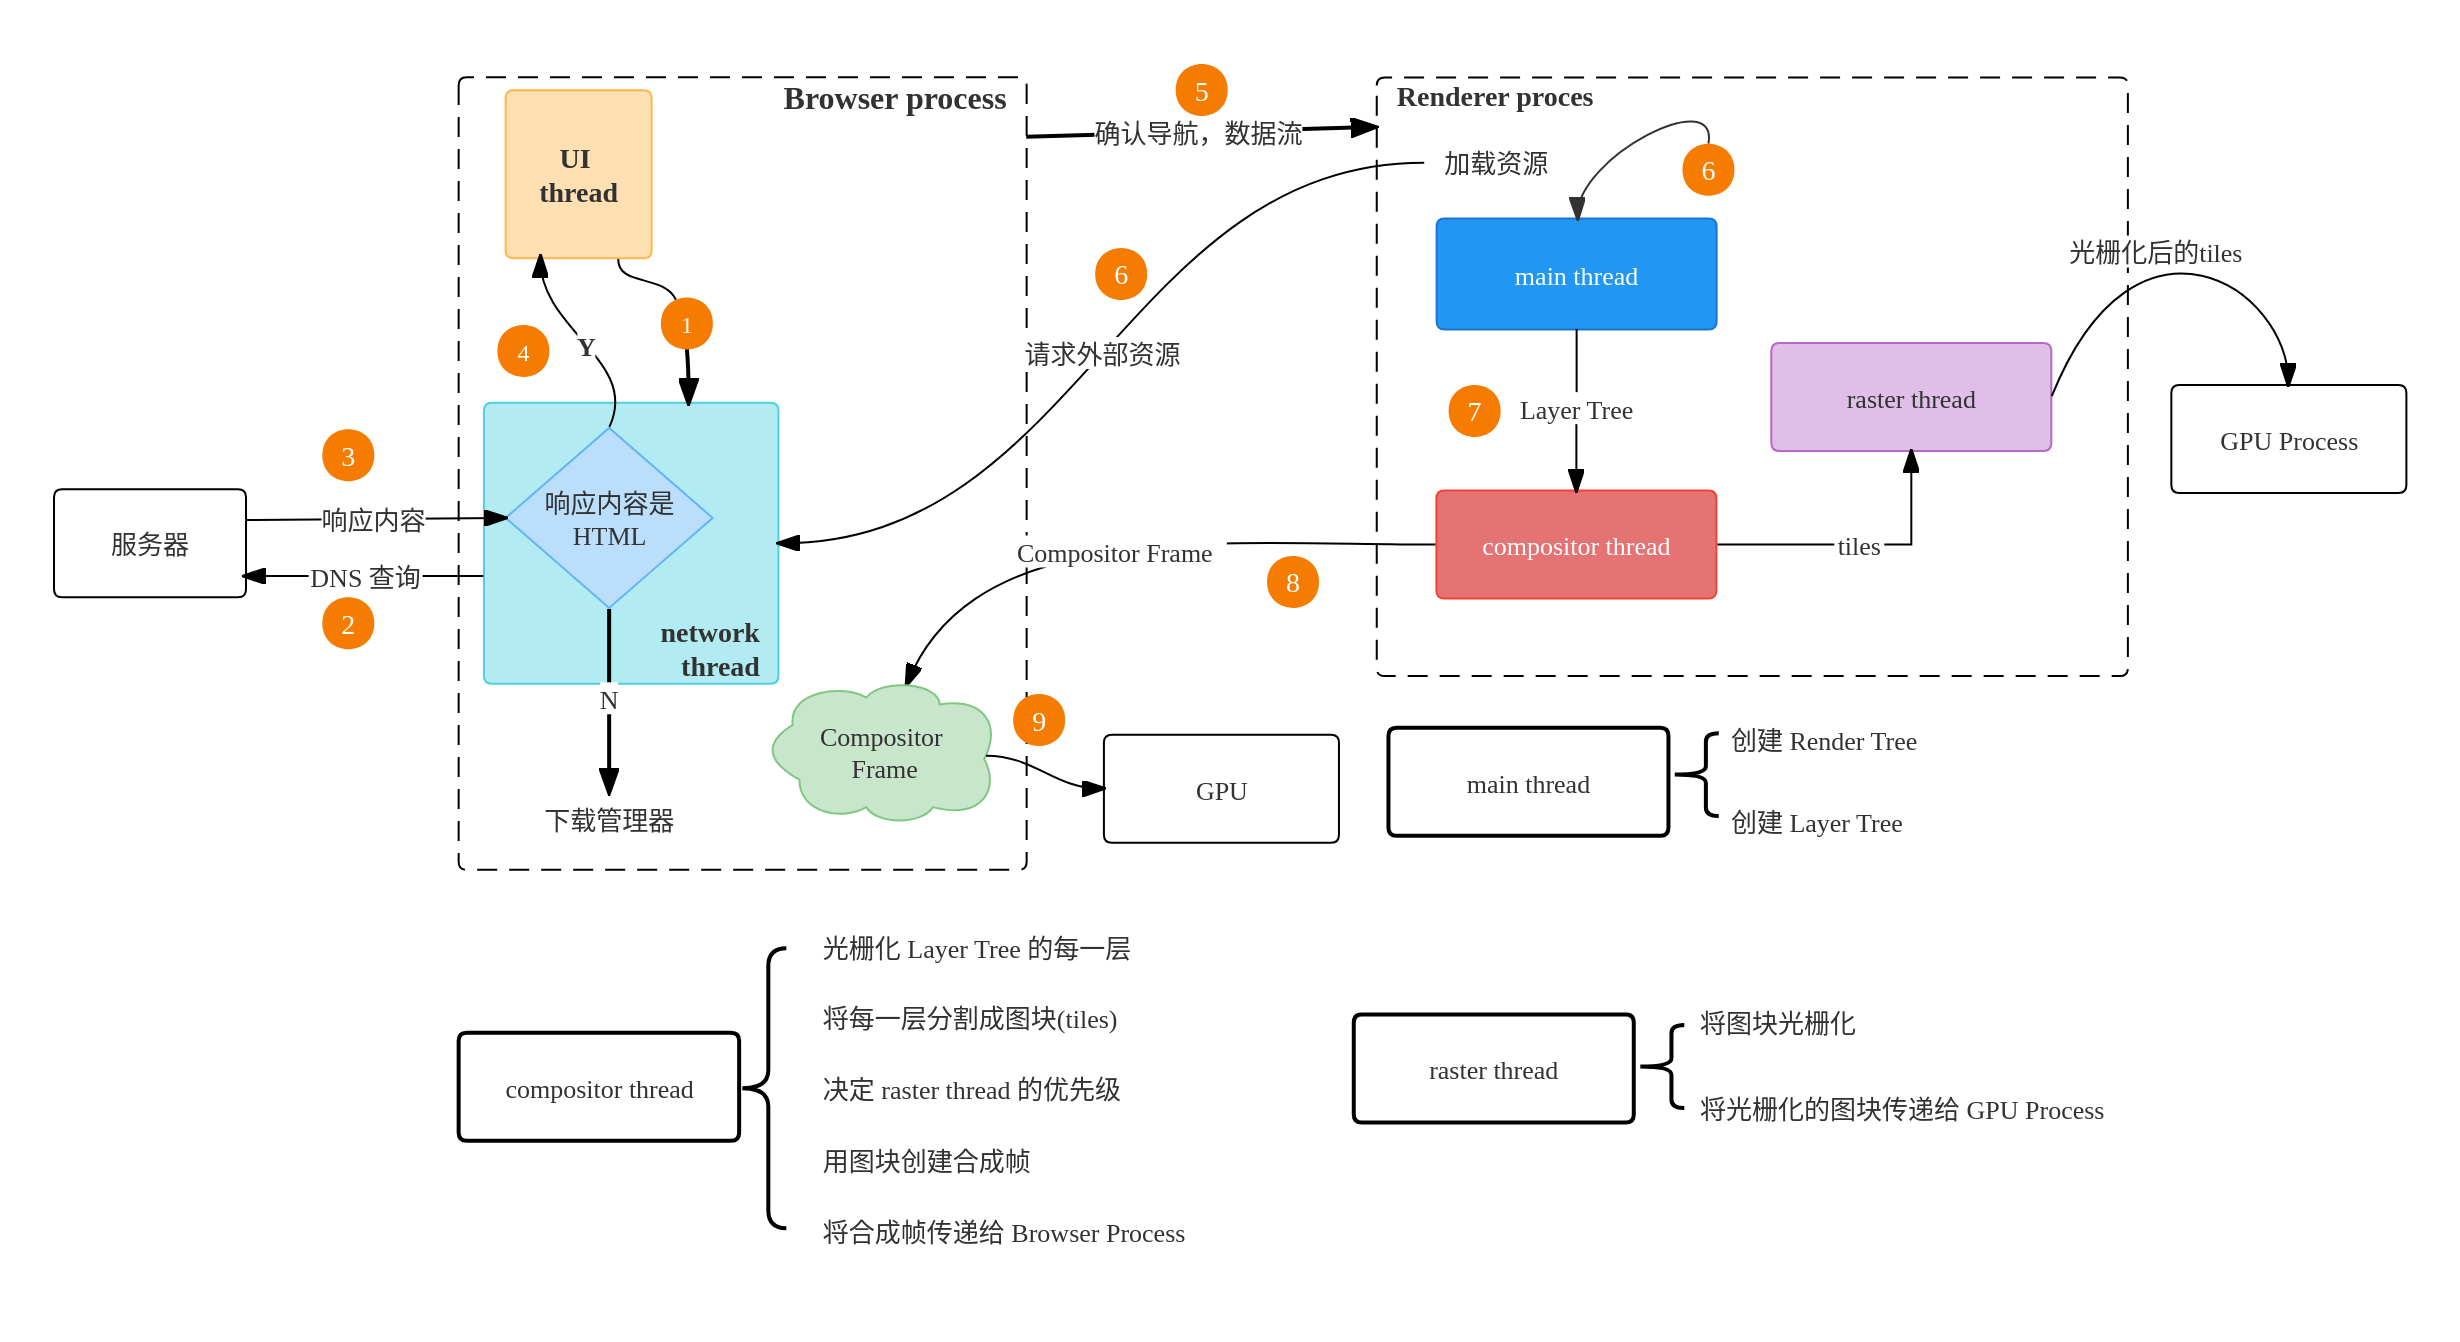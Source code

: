 <mxfile version="20.8.20" type="github">
  <diagram name="第 1 页" id="ItZzdow7_2q8d5_36v3r">
    <mxGraphModel dx="954" dy="559" grid="1" gridSize="10" guides="1" tooltips="1" connect="1" arrows="1" fold="1" page="1" pageScale="1" pageWidth="827" pageHeight="1169" math="0" shadow="0">
      <root>
        <mxCell id="0" />
        <mxCell id="1" parent="0" />
        <mxCell id="j9b-yIdTe6OAfRTKgVTG-3" value="&lt;svg id=&quot;SvgjsSvg1001&quot; width=&quot;1226.664&quot; height=&quot;646.406&quot; xmlns=&quot;http://www.w3.org/2000/svg&quot; version=&quot;1.1&quot; xmlns:xlink=&quot;http://www.w3.org/1999/xlink&quot; xmlns:svgjs=&quot;http://svgjs.com/svgjs&quot;&gt;&lt;defs id=&quot;SvgjsDefs1002&quot;&gt;&lt;marker id=&quot;SvgjsMarker1053&quot; markerWidth=&quot;14&quot; markerHeight=&quot;10&quot; refX=&quot;10&quot; refY=&quot;5&quot; viewBox=&quot;0 0 14 10&quot; orient=&quot;auto&quot; markerUnits=&quot;userSpaceOnUse&quot; stroke-dasharray=&quot;0,0&quot;&gt;&lt;path id=&quot;SvgjsPath1054&quot; d=&quot;M0,0 L14,5 L0,10 L0,0&quot; fill=&quot;#000000&quot; stroke=&quot;#000000&quot; stroke-width=&quot;1&quot;&gt;&lt;/path&gt;&lt;/marker&gt;&lt;marker id=&quot;SvgjsMarker1067&quot; markerWidth=&quot;12&quot; markerHeight=&quot;8&quot; refX=&quot;9&quot; refY=&quot;4&quot; viewBox=&quot;0 0 12 8&quot; orient=&quot;auto&quot; markerUnits=&quot;userSpaceOnUse&quot; stroke-dasharray=&quot;0,0&quot;&gt;&lt;path id=&quot;SvgjsPath1068&quot; d=&quot;M0,0 L12,4 L0,8 L0,0&quot; fill=&quot;#000000&quot; stroke=&quot;#000000&quot; stroke-width=&quot;1&quot;&gt;&lt;/path&gt;&lt;/marker&gt;&lt;marker id=&quot;SvgjsMarker1077&quot; markerWidth=&quot;12&quot; markerHeight=&quot;8&quot; refX=&quot;9&quot; refY=&quot;4&quot; viewBox=&quot;0 0 12 8&quot; orient=&quot;auto&quot; markerUnits=&quot;userSpaceOnUse&quot; stroke-dasharray=&quot;0,0&quot;&gt;&lt;path id=&quot;SvgjsPath1078&quot; d=&quot;M0,0 L12,4 L0,8 L0,0&quot; fill=&quot;#000000&quot; stroke=&quot;#000000&quot; stroke-width=&quot;1&quot;&gt;&lt;/path&gt;&lt;/marker&gt;&lt;marker id=&quot;SvgjsMarker1085&quot; markerWidth=&quot;14&quot; markerHeight=&quot;10&quot; refX=&quot;10&quot; refY=&quot;5&quot; viewBox=&quot;0 0 14 10&quot; orient=&quot;auto&quot; markerUnits=&quot;userSpaceOnUse&quot; stroke-dasharray=&quot;0,0&quot;&gt;&lt;path id=&quot;SvgjsPath1086&quot; d=&quot;M0,0 L14,5 L0,10 L0,0&quot; fill=&quot;#000000&quot; stroke=&quot;#000000&quot; stroke-width=&quot;1&quot;&gt;&lt;/path&gt;&lt;/marker&gt;&lt;marker id=&quot;SvgjsMarker1093&quot; markerWidth=&quot;12&quot; markerHeight=&quot;8&quot; refX=&quot;9&quot; refY=&quot;4&quot; viewBox=&quot;0 0 12 8&quot; orient=&quot;auto&quot; markerUnits=&quot;userSpaceOnUse&quot; stroke-dasharray=&quot;0,0&quot;&gt;&lt;path id=&quot;SvgjsPath1094&quot; d=&quot;M0,0 L12,4 L0,8 L0,0&quot; fill=&quot;#000000&quot; stroke=&quot;#000000&quot; stroke-width=&quot;1&quot;&gt;&lt;/path&gt;&lt;/marker&gt;&lt;marker id=&quot;SvgjsMarker1137&quot; markerWidth=&quot;12&quot; markerHeight=&quot;8&quot; refX=&quot;9&quot; refY=&quot;4&quot; viewBox=&quot;0 0 12 8&quot; orient=&quot;auto&quot; markerUnits=&quot;userSpaceOnUse&quot; stroke-dasharray=&quot;0,0&quot;&gt;&lt;path id=&quot;SvgjsPath1138&quot; d=&quot;M0,0 L12,4 L0,8 L0,0&quot; fill=&quot;#000000&quot; stroke=&quot;#000000&quot; stroke-width=&quot;1&quot;&gt;&lt;/path&gt;&lt;/marker&gt;&lt;marker id=&quot;SvgjsMarker1263&quot; markerWidth=&quot;12&quot; markerHeight=&quot;8&quot; refX=&quot;9&quot; refY=&quot;4&quot; viewBox=&quot;0 0 12 8&quot; orient=&quot;auto&quot; markerUnits=&quot;userSpaceOnUse&quot; stroke-dasharray=&quot;0,0&quot;&gt;&lt;path id=&quot;SvgjsPath1264&quot; d=&quot;M0,0 L12,4 L0,8 L0,0&quot; fill=&quot;#000000&quot; stroke=&quot;#000000&quot; stroke-width=&quot;1&quot;&gt;&lt;/path&gt;&lt;/marker&gt;&lt;marker id=&quot;SvgjsMarker1271&quot; markerWidth=&quot;12&quot; markerHeight=&quot;8&quot; refX=&quot;9&quot; refY=&quot;4&quot; viewBox=&quot;0 0 12 8&quot; orient=&quot;auto&quot; markerUnits=&quot;userSpaceOnUse&quot; stroke-dasharray=&quot;0,0&quot;&gt;&lt;path id=&quot;SvgjsPath1272&quot; d=&quot;M0,0 L12,4 L0,8 L0,0&quot; fill=&quot;#000000&quot; stroke=&quot;#000000&quot; stroke-width=&quot;1&quot;&gt;&lt;/path&gt;&lt;/marker&gt;&lt;marker id=&quot;SvgjsMarker1279&quot; markerWidth=&quot;12&quot; markerHeight=&quot;8&quot; refX=&quot;9&quot; refY=&quot;4&quot; viewBox=&quot;0 0 12 8&quot; orient=&quot;auto&quot; markerUnits=&quot;userSpaceOnUse&quot; stroke-dasharray=&quot;0,0&quot;&gt;&lt;path id=&quot;SvgjsPath1280&quot; d=&quot;M0,0 L12,4 L0,8 L0,0&quot; fill=&quot;#000000&quot; stroke=&quot;#000000&quot; stroke-width=&quot;1&quot;&gt;&lt;/path&gt;&lt;/marker&gt;&lt;marker id=&quot;SvgjsMarker1287&quot; markerWidth=&quot;12&quot; markerHeight=&quot;8&quot; refX=&quot;9&quot; refY=&quot;4&quot; viewBox=&quot;0 0 12 8&quot; orient=&quot;auto&quot; markerUnits=&quot;userSpaceOnUse&quot; stroke-dasharray=&quot;0,0&quot;&gt;&lt;path id=&quot;SvgjsPath1288&quot; d=&quot;M0,0 L12,4 L0,8 L0,0&quot; fill=&quot;#000000&quot; stroke=&quot;#000000&quot; stroke-width=&quot;1&quot;&gt;&lt;/path&gt;&lt;/marker&gt;&lt;marker id=&quot;SvgjsMarker1303&quot; markerWidth=&quot;12&quot; markerHeight=&quot;8&quot; refX=&quot;9&quot; refY=&quot;4&quot; viewBox=&quot;0 0 12 8&quot; orient=&quot;auto&quot; markerUnits=&quot;userSpaceOnUse&quot; stroke-dasharray=&quot;0,0&quot;&gt;&lt;path id=&quot;SvgjsPath1304&quot; d=&quot;M0,0 L12,4 L0,8 L0,0&quot; fill=&quot;#000000&quot; stroke=&quot;#000000&quot; stroke-width=&quot;1&quot;&gt;&lt;/path&gt;&lt;/marker&gt;&lt;marker id=&quot;SvgjsMarker1307&quot; markerWidth=&quot;14&quot; markerHeight=&quot;10&quot; refX=&quot;10&quot; refY=&quot;5&quot; viewBox=&quot;0 0 14 10&quot; orient=&quot;auto&quot; markerUnits=&quot;userSpaceOnUse&quot; stroke-dasharray=&quot;0,0&quot;&gt;&lt;path id=&quot;SvgjsPath1308&quot; d=&quot;M0,0 L14,5 L0,10 L0,0&quot; fill=&quot;#000000&quot; stroke=&quot;#000000&quot; stroke-width=&quot;1&quot;&gt;&lt;/path&gt;&lt;/marker&gt;&lt;marker id=&quot;SvgjsMarker1335&quot; markerWidth=&quot;12&quot; markerHeight=&quot;8&quot; refX=&quot;3&quot; refY=&quot;4&quot; viewBox=&quot;0 0 12 8&quot; orient=&quot;auto&quot; markerUnits=&quot;userSpaceOnUse&quot; stroke-dasharray=&quot;0,0&quot;&gt;&lt;path id=&quot;SvgjsPath1336&quot; d=&quot;M12,0 L0,4 L12,8 L12,0&quot; fill=&quot;#323232&quot; stroke=&quot;#323232&quot; stroke-width=&quot;1&quot;&gt;&lt;/path&gt;&lt;/marker&gt;&lt;/defs&gt;&lt;rect id=&quot;svgbackgroundid&quot; width=&quot;1226.664&quot; height=&quot;646.406&quot; fill=&quot;#ffffff&quot;&gt;&lt;/rect&gt;&lt;g id=&quot;SvgjsG1009&quot; transform=&quot;translate(227.323,31.613)&quot;&gt;&lt;path id=&quot;SvgjsPath1010&quot; d=&quot;M 0 4Q 0 0 4 0L 280 0Q 284 0 284 4L 284 392.286Q 284 396.286 280 396.286L 4 396.286Q 0 396.286 0 392.286Z&quot; stroke-dasharray=&quot;10,6&quot; stroke=&quot;rgba(0,0,0,1)&quot; stroke-width=&quot;1&quot; fill-opacity=&quot;1&quot; fill=&quot;#ffffff&quot;&gt;&lt;/path&gt;&lt;g id=&quot;SvgjsG1011&quot;&gt;&lt;text id=&quot;SvgjsText1012&quot; font-family=&quot;微软雅黑&quot; text-anchor=&quot;end&quot; font-size=&quot;16px&quot; width=&quot;264px&quot; fill=&quot;#323232&quot; font-weight=&quot;700&quot; align=&quot;top&quot; lineHeight=&quot;125%&quot; anchor=&quot;end&quot; family=&quot;微软雅黑&quot; size=&quot;16px&quot; weight=&quot;700&quot; font-style=&quot;&quot; opacity=&quot;1&quot; y=&quot;-4&quot; transform=&quot;rotate(0)&quot;&gt;&lt;tspan id=&quot;SvgjsTspan1013&quot; dy=&quot;20&quot; x=&quot;274&quot;&gt;&lt;tspan id=&quot;SvgjsTspan1014&quot; style=&quot;text-decoration:;&quot;&gt;Browser process&lt;/tspan&gt;&lt;/tspan&gt;&lt;/text&gt;&lt;/g&gt;&lt;/g&gt;&lt;g id=&quot;SvgjsG1015&quot; transform=&quot;translate(686.372,31.71)&quot;&gt;&lt;path id=&quot;SvgjsPath1016&quot; d=&quot;M 0 4Q 0 0 4 0L 371.571 0Q 375.571 0 375.571 4L 375.571 295.347Q 375.571 299.347 371.571 299.347L 4 299.347Q 0 299.347 0 295.347Z&quot; stroke-dasharray=&quot;10,6&quot; stroke=&quot;rgba(0,0,0,1)&quot; stroke-width=&quot;1&quot; fill-opacity=&quot;1&quot; fill=&quot;#ffffff&quot;&gt;&lt;/path&gt;&lt;g id=&quot;SvgjsG1017&quot;&gt;&lt;text id=&quot;SvgjsText1018&quot; font-family=&quot;微软雅黑&quot; text-anchor=&quot;start&quot; font-size=&quot;14px&quot; width=&quot;356px&quot; fill=&quot;#323232&quot; font-weight=&quot;700&quot; align=&quot;top&quot; lineHeight=&quot;125%&quot; anchor=&quot;start&quot; family=&quot;微软雅黑&quot; size=&quot;14px&quot; weight=&quot;700&quot; font-style=&quot;&quot; opacity=&quot;1&quot; y=&quot;-2.75&quot; transform=&quot;rotate(0)&quot;&gt;&lt;tspan id=&quot;SvgjsTspan1019&quot; dy=&quot;17&quot; x=&quot;10&quot;&gt;&lt;tspan id=&quot;SvgjsTspan1020&quot; style=&quot;text-decoration:;&quot;&gt;Renderer proces&lt;/tspan&gt;&lt;/tspan&gt;&lt;/text&gt;&lt;/g&gt;&lt;/g&gt;&lt;g id=&quot;SvgjsG1021&quot; transform=&quot;translate(250.823,38.098)&quot;&gt;&lt;path id=&quot;SvgjsPath1022&quot; d=&quot;M 0 4Q 0 0 4 0L 69 0Q 73 0 73 4L 73 80Q 73 84 69 84L 4 84Q 0 84 0 80Z&quot; stroke=&quot;rgba(255,183,77,1)&quot; stroke-width=&quot;1&quot; fill-opacity=&quot;1&quot; fill=&quot;#ffe0b2&quot;&gt;&lt;/path&gt;&lt;g id=&quot;SvgjsG1023&quot;&gt;&lt;text id=&quot;SvgjsText1024&quot; font-family=&quot;微软雅黑&quot; text-anchor=&quot;middle&quot; font-size=&quot;14px&quot; width=&quot;53px&quot; fill=&quot;#323232&quot; font-weight=&quot;700&quot; align=&quot;middle&quot; lineHeight=&quot;125%&quot; anchor=&quot;middle&quot; family=&quot;微软雅黑&quot; size=&quot;14px&quot; weight=&quot;700&quot; font-style=&quot;&quot; opacity=&quot;1&quot; y=&quot;21.75&quot; transform=&quot;rotate(0)&quot;&gt;&lt;tspan id=&quot;SvgjsTspan1025&quot; dy=&quot;17&quot; x=&quot;36.5&quot;&gt;&lt;tspan id=&quot;SvgjsTspan1026&quot; style=&quot;text-decoration:;&quot;&gt;UI &lt;/tspan&gt;&lt;/tspan&gt;&lt;tspan id=&quot;SvgjsTspan1027&quot; dy=&quot;17&quot; x=&quot;36.5&quot;&gt;&lt;tspan id=&quot;SvgjsTspan1028&quot; style=&quot;text-decoration:;&quot;&gt;thread&lt;/tspan&gt;&lt;/tspan&gt;&lt;/text&gt;&lt;/g&gt;&lt;/g&gt;&lt;g id=&quot;SvgjsG1029&quot; transform=&quot;translate(239.971,194.419)&quot;&gt;&lt;path id=&quot;SvgjsPath1030&quot; d=&quot;M 0 4Q 0 0 4 0L 143.24 0Q 147.24 0 147.24 4L 147.24 136.51Q 147.24 140.51 143.24 140.51L 4 140.51Q 0 140.51 0 136.51Z&quot; stroke=&quot;rgba(77,208,225,1)&quot; stroke-width=&quot;1&quot; fill-opacity=&quot;1&quot; fill=&quot;#b2ebf2&quot;&gt;&lt;/path&gt;&lt;g id=&quot;SvgjsG1031&quot;&gt;&lt;text id=&quot;SvgjsText1032&quot; font-family=&quot;微软雅黑&quot; text-anchor=&quot;end&quot; font-size=&quot;14px&quot; width=&quot;128px&quot; fill=&quot;#323232&quot; font-weight=&quot;700&quot; align=&quot;bottom&quot; lineHeight=&quot;125%&quot; anchor=&quot;end&quot; family=&quot;微软雅黑&quot; size=&quot;14px&quot; weight=&quot;700&quot; font-style=&quot;&quot; opacity=&quot;1&quot; y=&quot;102.76&quot; transform=&quot;rotate(0)&quot;&gt;&lt;tspan id=&quot;SvgjsTspan1033&quot; dy=&quot;17&quot; x=&quot;138&quot;&gt;&lt;tspan id=&quot;SvgjsTspan1034&quot; style=&quot;text-decoration:;&quot;&gt;network&lt;/tspan&gt;&lt;/tspan&gt;&lt;tspan id=&quot;SvgjsTspan1035&quot; dy=&quot;17&quot; x=&quot;138&quot;&gt;&lt;tspan id=&quot;SvgjsTspan1036&quot; style=&quot;text-decoration:;font-size: inherit;&quot;&gt;thread&lt;/tspan&gt;&lt;/tspan&gt;&lt;/text&gt;&lt;/g&gt;&lt;/g&gt;&lt;g id=&quot;SvgjsG1037&quot; transform=&quot;translate(246.698,390.43)&quot;&gt;&lt;path id=&quot;SvgjsPath1038&quot; d=&quot;M 0 0L 111.75 0L 111.75 24L 0 24Z&quot; stroke=&quot;none&quot; fill=&quot;none&quot;&gt;&lt;/path&gt;&lt;g id=&quot;SvgjsG1039&quot;&gt;&lt;text id=&quot;SvgjsText1040&quot; font-family=&quot;微软雅黑&quot; text-anchor=&quot;middle&quot; font-size=&quot;13px&quot; width=&quot;112px&quot; fill=&quot;#323232&quot; font-weight=&quot;400&quot; align=&quot;middle&quot; lineHeight=&quot;125%&quot; anchor=&quot;middle&quot; family=&quot;微软雅黑&quot; size=&quot;13px&quot; weight=&quot;400&quot; font-style=&quot;&quot; opacity=&quot;1&quot; y=&quot;1.375&quot; transform=&quot;rotate(0)&quot;&gt;&lt;tspan id=&quot;SvgjsTspan1041&quot; dy=&quot;16&quot; x=&quot;56&quot;&gt;&lt;tspan id=&quot;SvgjsTspan1042&quot; style=&quot;text-decoration:;&quot;&gt;下载管理器&lt;/tspan&gt;&lt;/tspan&gt;&lt;/text&gt;&lt;/g&gt;&lt;/g&gt;&lt;g id=&quot;SvgjsG1043&quot; transform=&quot;translate(250.823,206.95)&quot;&gt;&lt;path id=&quot;SvgjsPath1044&quot; d=&quot;M 0 45L 51.75 0L 103.5 45L 51.75 90Z&quot; stroke=&quot;rgba(100,181,246,1)&quot; stroke-width=&quot;1&quot; fill-opacity=&quot;1&quot; fill=&quot;#bbdefb&quot;&gt;&lt;/path&gt;&lt;g id=&quot;SvgjsG1045&quot;&gt;&lt;text id=&quot;SvgjsText1046&quot; font-family=&quot;微软雅黑&quot; text-anchor=&quot;middle&quot; font-size=&quot;13px&quot; width=&quot;84px&quot; fill=&quot;#323232&quot; font-weight=&quot;400&quot; align=&quot;middle&quot; lineHeight=&quot;125%&quot; anchor=&quot;middle&quot; family=&quot;微软雅黑&quot; size=&quot;13px&quot; weight=&quot;400&quot; font-style=&quot;&quot; opacity=&quot;1&quot; y=&quot;26.325&quot; transform=&quot;rotate(0)&quot;&gt;&lt;tspan id=&quot;SvgjsTspan1047&quot; dy=&quot;16&quot; x=&quot;52&quot;&gt;&lt;tspan id=&quot;SvgjsTspan1048&quot; style=&quot;text-decoration:;&quot;&gt;响应内容是&lt;/tspan&gt;&lt;/tspan&gt;&lt;tspan id=&quot;SvgjsTspan1049&quot; dy=&quot;16&quot; x=&quot;52&quot;&gt;&lt;tspan id=&quot;SvgjsTspan1050&quot; style=&quot;text-decoration:;&quot;&gt;HTML&lt;/tspan&gt;&lt;/tspan&gt;&lt;/text&gt;&lt;/g&gt;&lt;/g&gt;&lt;g id=&quot;SvgjsG1051&quot;&gt;&lt;path id=&quot;SvgjsPath1052&quot; d=&quot;M302.573 297.45L302.573 343.69L302.573 343.69L302.573 386.83&quot; stroke=&quot;#000000&quot; stroke-width=&quot;2&quot; fill=&quot;none&quot; marker-end=&quot;url(#SvgjsMarker1053)&quot;&gt;&lt;/path&gt;&lt;rect id=&quot;SvgjsRect1055&quot; width=&quot;9&quot; height=&quot;16&quot; x=&quot;298.073&quot; y=&quot;334.14&quot; fill=&quot;#ffffff&quot;&gt;&lt;/rect&gt;&lt;text id=&quot;SvgjsText1056&quot; font-family=&quot;微软雅黑&quot; text-anchor=&quot;middle&quot; font-size=&quot;13px&quot; width=&quot;9px&quot; fill=&quot;#323232&quot; font-weight=&quot;400&quot; align=&quot;top&quot; lineHeight=&quot;16px&quot; anchor=&quot;middle&quot; family=&quot;微软雅黑&quot; size=&quot;13px&quot; weight=&quot;400&quot; font-style=&quot;&quot; opacity=&quot;1&quot; y=&quot;331.515&quot; transform=&quot;rotate(0)&quot;&gt;&lt;tspan id=&quot;SvgjsTspan1057&quot; dy=&quot;16&quot; x=&quot;302.573&quot;&gt;&lt;tspan id=&quot;SvgjsTspan1058&quot; style=&quot;text-decoration:;&quot;&gt;N&lt;/tspan&gt;&lt;/tspan&gt;&lt;/text&gt;&lt;/g&gt;&lt;g id=&quot;SvgjsG1059&quot; transform=&quot;translate(25.004,237.674)&quot;&gt;&lt;path id=&quot;SvgjsPath1060&quot; d=&quot;M 0 4Q 0 0 4 0L 92 0Q 96 0 96 4L 96 50Q 96 54 92 54L 4 54Q 0 54 0 50Z&quot; stroke=&quot;rgba(0,0,0,1)&quot; stroke-width=&quot;1&quot; fill-opacity=&quot;1&quot; fill=&quot;#ffffff&quot;&gt;&lt;/path&gt;&lt;g id=&quot;SvgjsG1061&quot;&gt;&lt;text id=&quot;SvgjsText1062&quot; font-family=&quot;微软雅黑&quot; text-anchor=&quot;middle&quot; font-size=&quot;13px&quot; width=&quot;76px&quot; fill=&quot;#323232&quot; font-weight=&quot;400&quot; align=&quot;middle&quot; lineHeight=&quot;125%&quot; anchor=&quot;middle&quot; family=&quot;微软雅黑&quot; size=&quot;13px&quot; weight=&quot;400&quot; font-style=&quot;&quot; opacity=&quot;1&quot; y=&quot;16.375&quot; transform=&quot;rotate(0)&quot;&gt;&lt;tspan id=&quot;SvgjsTspan1063&quot; dy=&quot;16&quot; x=&quot;48&quot;&gt;&lt;tspan id=&quot;SvgjsTspan1064&quot; style=&quot;text-decoration:;&quot;&gt;服务器&lt;/tspan&gt;&lt;/tspan&gt;&lt;/text&gt;&lt;/g&gt;&lt;/g&gt;&lt;g id=&quot;SvgjsG1065&quot;&gt;&lt;path id=&quot;SvgjsPath1066&quot; d=&quot;M120.606 253.017L249.023 251.965&quot; stroke=&quot;#000000&quot; stroke-width=&quot;1&quot; fill=&quot;none&quot; marker-end=&quot;url(#SvgjsMarker1067)&quot;&gt;&lt;/path&gt;&lt;rect id=&quot;SvgjsRect1069&quot; width=&quot;52&quot; height=&quot;16&quot; x=&quot;158.815&quot; y=&quot;244.491&quot; fill=&quot;#ffffff&quot;&gt;&lt;/rect&gt;&lt;text id=&quot;SvgjsText1070&quot; font-family=&quot;微软雅黑&quot; text-anchor=&quot;middle&quot; font-size=&quot;13px&quot; width=&quot;52px&quot; fill=&quot;#323232&quot; font-weight=&quot;400&quot; align=&quot;top&quot; lineHeight=&quot;16px&quot; anchor=&quot;middle&quot; family=&quot;微软雅黑&quot; size=&quot;13px&quot; weight=&quot;400&quot; font-style=&quot;&quot; opacity=&quot;1&quot; y=&quot;241.866&quot; transform=&quot;rotate(0)&quot;&gt;&lt;tspan id=&quot;SvgjsTspan1071&quot; dy=&quot;16&quot; x=&quot;184.815&quot;&gt;&lt;tspan id=&quot;SvgjsTspan1072&quot; style=&quot;text-decoration:;&quot;&gt;响应内容&lt;/tspan&gt;&lt;/tspan&gt;&lt;/text&gt;&lt;/g&gt;&lt;g id=&quot;SvgjsG1073&quot;&gt;&lt;path id=&quot;SvgjsPath1074&quot; d=&quot;M307.111 122.506C 306.823 136.42 329.926 129.902 335.979 142.882&quot; stroke=&quot;#000000&quot; stroke-width=&quot;1&quot; fill=&quot;none&quot;&gt;&lt;/path&gt;&lt;/g&gt;&lt;g id=&quot;SvgjsG1075&quot;&gt;&lt;path id=&quot;SvgjsPath1076&quot; d=&quot;M239.702 281.059L121.93 281.059&quot; stroke=&quot;#000000&quot; stroke-width=&quot;1&quot; fill=&quot;none&quot; marker-end=&quot;url(#SvgjsMarker1077)&quot;&gt;&lt;/path&gt;&lt;rect id=&quot;SvgjsRect1079&quot; width=&quot;57&quot; height=&quot;16&quot; x=&quot;152.316&quot; y=&quot;273.059&quot; fill=&quot;#ffffff&quot;&gt;&lt;/rect&gt;&lt;text id=&quot;SvgjsText1080&quot; font-family=&quot;微软雅黑&quot; text-anchor=&quot;middle&quot; font-size=&quot;13px&quot; width=&quot;57px&quot; fill=&quot;#323232&quot; font-weight=&quot;400&quot; align=&quot;top&quot; lineHeight=&quot;16px&quot; anchor=&quot;middle&quot; family=&quot;微软雅黑&quot; size=&quot;13px&quot; weight=&quot;400&quot; font-style=&quot;&quot; opacity=&quot;1&quot; y=&quot;270.434&quot; transform=&quot;rotate(0)&quot;&gt;&lt;tspan id=&quot;SvgjsTspan1081&quot; dy=&quot;16&quot; x=&quot;180.816&quot;&gt;&lt;tspan id=&quot;SvgjsTspan1082&quot; style=&quot;text-decoration:;&quot;&gt;DNS 查询&lt;/tspan&gt;&lt;/tspan&gt;&lt;/text&gt;&lt;/g&gt;&lt;g id=&quot;SvgjsG1083&quot;&gt;&lt;path id=&quot;SvgjsPath1084&quot; d=&quot;M511.109 61.33L683.334 56.551&quot; stroke=&quot;#000000&quot; stroke-width=&quot;2&quot; fill=&quot;none&quot; marker-end=&quot;url(#SvgjsMarker1085)&quot;&gt;&lt;/path&gt;&lt;rect id=&quot;SvgjsRect1087&quot; width=&quot;104&quot; height=&quot;16&quot; x=&quot;545.221&quot; y=&quot;50.94&quot; fill=&quot;#ffffff&quot;&gt;&lt;/rect&gt;&lt;text id=&quot;SvgjsText1088&quot; font-family=&quot;微软雅黑&quot; text-anchor=&quot;middle&quot; font-size=&quot;13px&quot; width=&quot;104px&quot; fill=&quot;#323232&quot; font-weight=&quot;400&quot; align=&quot;top&quot; lineHeight=&quot;16px&quot; anchor=&quot;middle&quot; family=&quot;微软雅黑&quot; size=&quot;13px&quot; weight=&quot;400&quot; font-style=&quot;&quot; opacity=&quot;1&quot; y=&quot;48.315&quot; transform=&quot;rotate(0)&quot;&gt;&lt;tspan id=&quot;SvgjsTspan1089&quot; dy=&quot;16&quot; x=&quot;597.221&quot;&gt;&lt;tspan id=&quot;SvgjsTspan1090&quot; style=&quot;text-decoration:;&quot;&gt;确认导航，数据流&lt;/tspan&gt;&lt;/tspan&gt;&lt;/text&gt;&lt;/g&gt;&lt;g id=&quot;SvgjsG1091&quot;&gt;&lt;path id=&quot;SvgjsPath1092&quot; d=&quot;M302.693 206.464C 318.225 173.384 267.948 158.114 268.251 122.852&quot; stroke=&quot;#000000&quot; stroke-width=&quot;1&quot; fill=&quot;none&quot; marker-end=&quot;url(#SvgjsMarker1093)&quot;&gt;&lt;/path&gt;&lt;rect id=&quot;SvgjsRect1095&quot; width=&quot;9&quot; height=&quot;16&quot; x=&quot;286.683&quot; y=&quot;157.476&quot; fill=&quot;#ffffff&quot;&gt;&lt;/rect&gt;&lt;text id=&quot;SvgjsText1096&quot; font-family=&quot;微软雅黑&quot; text-anchor=&quot;middle&quot; font-size=&quot;13px&quot; width=&quot;9px&quot; fill=&quot;#323232&quot; font-weight=&quot;700&quot; align=&quot;top&quot; lineHeight=&quot;16px&quot; anchor=&quot;middle&quot; family=&quot;微软雅黑&quot; size=&quot;13px&quot; weight=&quot;700&quot; font-style=&quot;&quot; opacity=&quot;1&quot; y=&quot;154.851&quot; transform=&quot;rotate(0)&quot;&gt;&lt;tspan id=&quot;SvgjsTspan1097&quot; dy=&quot;16&quot; x=&quot;291.183&quot;&gt;&lt;tspan id=&quot;SvgjsTspan1098&quot; style=&quot;text-decoration:;&quot;&gt;Y&lt;/tspan&gt;&lt;/tspan&gt;&lt;/text&gt;&lt;/g&gt;&lt;g id=&quot;SvgjsG1099&quot; transform=&quot;translate(328.448,141.71)&quot;&gt;&lt;path id=&quot;SvgjsPath1100&quot; d=&quot;M 0 13C 0 -4.333 26 -4.333 26 13C 26 30.333 0 30.333 0 13Z&quot; stroke=&quot;none&quot; fill-opacity=&quot;1&quot; fill=&quot;#f57c00&quot;&gt;&lt;/path&gt;&lt;g id=&quot;SvgjsG1101&quot;&gt;&lt;text id=&quot;SvgjsText1102&quot; font-family=&quot;微软雅黑&quot; text-anchor=&quot;middle&quot; font-size=&quot;12px&quot; width=&quot;6px&quot; fill=&quot;#ffffff&quot; font-weight=&quot;400&quot; align=&quot;middle&quot; lineHeight=&quot;125%&quot; anchor=&quot;middle&quot; family=&quot;微软雅黑&quot; size=&quot;12px&quot; weight=&quot;400&quot; font-style=&quot;&quot; opacity=&quot;1&quot; y=&quot;3&quot; transform=&quot;rotate(0)&quot;&gt;&lt;tspan id=&quot;SvgjsTspan1103&quot; dy=&quot;15&quot; x=&quot;13&quot;&gt;&lt;tspan id=&quot;SvgjsTspan1104&quot; style=&quot;text-decoration:;&quot;&gt;1&lt;/tspan&gt;&lt;/tspan&gt;&lt;/text&gt;&lt;/g&gt;&lt;/g&gt;&lt;g id=&quot;SvgjsG1105&quot; transform=&quot;translate(585.848,25.001)&quot;&gt;&lt;path id=&quot;SvgjsPath1106&quot; d=&quot;M 0 13C 0 -4.333 26 -4.333 26 13C 26 30.333 0 30.333 0 13Z&quot; stroke=&quot;none&quot; fill-opacity=&quot;1&quot; fill=&quot;#f57c00&quot;&gt;&lt;/path&gt;&lt;g id=&quot;SvgjsG1107&quot;&gt;&lt;text id=&quot;SvgjsText1108&quot; font-family=&quot;微软雅黑&quot; text-anchor=&quot;middle&quot; font-size=&quot;14px&quot; width=&quot;6px&quot; fill=&quot;#ffffff&quot; font-weight=&quot;400&quot; align=&quot;middle&quot; lineHeight=&quot;125%&quot; anchor=&quot;middle&quot; family=&quot;微软雅黑&quot; size=&quot;14px&quot; weight=&quot;400&quot; font-style=&quot;&quot; opacity=&quot;1&quot; y=&quot;1.25&quot; transform=&quot;rotate(0)&quot;&gt;&lt;tspan id=&quot;SvgjsTspan1109&quot; dy=&quot;17&quot; x=&quot;13&quot;&gt;&lt;tspan id=&quot;SvgjsTspan1110&quot; style=&quot;text-decoration:;&quot;&gt;5&lt;/tspan&gt;&lt;/tspan&gt;&lt;/text&gt;&lt;/g&gt;&lt;/g&gt;&lt;g id=&quot;SvgjsG1111&quot; transform=&quot;translate(246.698,155.465)&quot;&gt;&lt;path id=&quot;SvgjsPath1112&quot; d=&quot;M 0 13C 0 -4.333 26 -4.333 26 13C 26 30.333 0 30.333 0 13Z&quot; stroke=&quot;none&quot; fill-opacity=&quot;1&quot; fill=&quot;#f57c00&quot;&gt;&lt;/path&gt;&lt;g id=&quot;SvgjsG1113&quot;&gt;&lt;text id=&quot;SvgjsText1114&quot; font-family=&quot;微软雅黑&quot; text-anchor=&quot;start&quot; font-size=&quot;12px&quot; width=&quot;6px&quot; fill=&quot;#ffffff&quot; font-weight=&quot;400&quot; align=&quot;middle&quot; lineHeight=&quot;125%&quot; anchor=&quot;start&quot; family=&quot;微软雅黑&quot; size=&quot;12px&quot; weight=&quot;400&quot; font-style=&quot;&quot; opacity=&quot;1&quot; y=&quot;3&quot; transform=&quot;rotate(0)&quot;&gt;&lt;tspan id=&quot;SvgjsTspan1115&quot; dy=&quot;15&quot; x=&quot;10&quot;&gt;&lt;tspan id=&quot;SvgjsTspan1116&quot; style=&quot;text-decoration:;&quot;&gt;4&lt;/tspan&gt;&lt;/tspan&gt;&lt;/text&gt;&lt;/g&gt;&lt;/g&gt;&lt;g id=&quot;SvgjsG1117&quot; transform=&quot;translate(159.164,207.674)&quot;&gt;&lt;path id=&quot;SvgjsPath1118&quot; d=&quot;M 0 13C 0 -4.333 26 -4.333 26 13C 26 30.333 0 30.333 0 13Z&quot; stroke=&quot;none&quot; fill-opacity=&quot;1&quot; fill=&quot;#f57c00&quot;&gt;&lt;/path&gt;&lt;g id=&quot;SvgjsG1119&quot;&gt;&lt;text id=&quot;SvgjsText1120&quot; font-family=&quot;微软雅黑&quot; text-anchor=&quot;middle&quot; font-size=&quot;14px&quot; width=&quot;6px&quot; fill=&quot;#ffffff&quot; font-weight=&quot;400&quot; align=&quot;middle&quot; lineHeight=&quot;125%&quot; anchor=&quot;middle&quot; family=&quot;微软雅黑&quot; size=&quot;14px&quot; weight=&quot;400&quot; font-style=&quot;&quot; opacity=&quot;1&quot; y=&quot;1.25&quot; transform=&quot;rotate(0)&quot;&gt;&lt;tspan id=&quot;SvgjsTspan1121&quot; dy=&quot;17&quot; x=&quot;13&quot;&gt;&lt;tspan id=&quot;SvgjsTspan1122&quot; style=&quot;text-decoration:;&quot;&gt;3&lt;/tspan&gt;&lt;/tspan&gt;&lt;/text&gt;&lt;/g&gt;&lt;/g&gt;&lt;g id=&quot;SvgjsG1123&quot; transform=&quot;translate(159.164,291.674)&quot;&gt;&lt;path id=&quot;SvgjsPath1124&quot; d=&quot;M 0 13C 0 -4.333 26 -4.333 26 13C 26 30.333 0 30.333 0 13Z&quot; stroke=&quot;none&quot; fill-opacity=&quot;1&quot; fill=&quot;#f57c00&quot;&gt;&lt;/path&gt;&lt;g id=&quot;SvgjsG1125&quot;&gt;&lt;text id=&quot;SvgjsText1126&quot; font-family=&quot;微软雅黑&quot; text-anchor=&quot;middle&quot; font-size=&quot;14px&quot; width=&quot;6px&quot; fill=&quot;#ffffff&quot; font-weight=&quot;400&quot; align=&quot;middle&quot; lineHeight=&quot;125%&quot; anchor=&quot;middle&quot; family=&quot;微软雅黑&quot; size=&quot;14px&quot; weight=&quot;400&quot; font-style=&quot;&quot; opacity=&quot;1&quot; y=&quot;1.25&quot; transform=&quot;rotate(0)&quot;&gt;&lt;tspan id=&quot;SvgjsTspan1127&quot; dy=&quot;17&quot; x=&quot;13&quot;&gt;&lt;tspan id=&quot;SvgjsTspan1128&quot; style=&quot;text-decoration:;&quot;&gt;2&lt;/tspan&gt;&lt;/tspan&gt;&lt;/text&gt;&lt;/g&gt;&lt;/g&gt;&lt;g id=&quot;SvgjsG1129&quot; transform=&quot;translate(711.117,57.833)&quot;&gt;&lt;path id=&quot;SvgjsPath1130&quot; d=&quot;M 0 0L 70 0L 70 33L 0 33Z&quot; stroke=&quot;none&quot; fill=&quot;none&quot;&gt;&lt;/path&gt;&lt;g id=&quot;SvgjsG1131&quot;&gt;&lt;text id=&quot;SvgjsText1132&quot; font-family=&quot;微软雅黑&quot; text-anchor=&quot;middle&quot; font-size=&quot;13px&quot; width=&quot;70px&quot; fill=&quot;#323232&quot; font-weight=&quot;400&quot; align=&quot;middle&quot; lineHeight=&quot;125%&quot; anchor=&quot;middle&quot; family=&quot;微软雅黑&quot; size=&quot;13px&quot; weight=&quot;400&quot; font-style=&quot;&quot; opacity=&quot;1&quot; y=&quot;5.875&quot; transform=&quot;rotate(0)&quot;&gt;&lt;tspan id=&quot;SvgjsTspan1133&quot; dy=&quot;16&quot; x=&quot;35&quot;&gt;&lt;tspan id=&quot;SvgjsTspan1134&quot; style=&quot;text-decoration:;fill: rgb(50, 50, 50);&quot;&gt;加载资源&lt;/tspan&gt;&lt;/tspan&gt;&lt;/text&gt;&lt;/g&gt;&lt;/g&gt;&lt;g id=&quot;SvgjsG1135&quot;&gt;&lt;path id=&quot;SvgjsPath1136&quot; d=&quot;M710.118 74.373C 560.84 74.333 537.488 264.674 389.01 264.601&quot; stroke=&quot;#000000&quot; stroke-width=&quot;1&quot; fill=&quot;none&quot; marker-end=&quot;url(#SvgjsMarker1137)&quot;&gt;&lt;/path&gt;&lt;rect id=&quot;SvgjsRect1139&quot; width=&quot;78&quot; height=&quot;16&quot; x=&quot;510.264&quot; y=&quot;161.499&quot; fill=&quot;#ffffff&quot;&gt;&lt;/rect&gt;&lt;text id=&quot;SvgjsText1140&quot; font-family=&quot;微软雅黑&quot; text-anchor=&quot;middle&quot; font-size=&quot;13px&quot; width=&quot;78px&quot; fill=&quot;#323232&quot; font-weight=&quot;400&quot; align=&quot;top&quot; lineHeight=&quot;16px&quot; anchor=&quot;middle&quot; family=&quot;微软雅黑&quot; size=&quot;13px&quot; weight=&quot;400&quot; font-style=&quot;&quot; opacity=&quot;1&quot; y=&quot;158.874&quot; transform=&quot;rotate(0)&quot;&gt;&lt;tspan id=&quot;SvgjsTspan1141&quot; dy=&quot;16&quot; x=&quot;549.264&quot;&gt;&lt;tspan id=&quot;SvgjsTspan1142&quot; style=&quot;text-decoration:;&quot;&gt;请求外部资源&lt;/tspan&gt;&lt;/tspan&gt;&lt;/text&gt;&lt;/g&gt;&lt;g id=&quot;SvgjsG1143&quot; transform=&quot;translate(692.229,356.909)&quot;&gt;&lt;path id=&quot;SvgjsPath1144&quot; d=&quot;M 0 4Q 0 0 4 0L 136 0Q 140 0 140 4L 140 50Q 140 54 136 54L 4 54Q 0 54 0 50Z&quot; stroke=&quot;rgba(0,0,0,1)&quot; stroke-width=&quot;2&quot; fill-opacity=&quot;1&quot; fill=&quot;#ffffff&quot;&gt;&lt;/path&gt;&lt;g id=&quot;SvgjsG1145&quot;&gt;&lt;text id=&quot;SvgjsText1146&quot; font-family=&quot;微软雅黑&quot; text-anchor=&quot;middle&quot; font-size=&quot;13px&quot; width=&quot;120px&quot; fill=&quot;#323232&quot; font-weight=&quot;400&quot; align=&quot;middle&quot; lineHeight=&quot;125%&quot; anchor=&quot;middle&quot; family=&quot;微软雅黑&quot; size=&quot;13px&quot; weight=&quot;400&quot; font-style=&quot;&quot; opacity=&quot;1&quot; y=&quot;16.375&quot; transform=&quot;rotate(0)&quot;&gt;&lt;tspan id=&quot;SvgjsTspan1147&quot; dy=&quot;16&quot; x=&quot;70&quot;&gt;&lt;tspan id=&quot;SvgjsTspan1148&quot; style=&quot;text-decoration:;&quot;&gt;main thread&lt;/tspan&gt;&lt;/tspan&gt;&lt;/text&gt;&lt;/g&gt;&lt;/g&gt;&lt;g id=&quot;SvgjsG1149&quot; transform=&quot;translate(227.323,509.409)&quot;&gt;&lt;path id=&quot;SvgjsPath1150&quot; d=&quot;M 0 4Q 0 0 4 0L 136.245 0Q 140.245 0 140.245 4L 140.245 50.0Q 140.245 54.0 136.245 54.0L 4 54.0Q 0 54.0 0 50.0Z&quot; stroke=&quot;rgba(0,0,0,1)&quot; stroke-width=&quot;2&quot; fill-opacity=&quot;1&quot; fill=&quot;#ffffff&quot;&gt;&lt;/path&gt;&lt;g id=&quot;SvgjsG1151&quot;&gt;&lt;text id=&quot;SvgjsText1152&quot; font-family=&quot;微软雅黑&quot; text-anchor=&quot;middle&quot; font-size=&quot;13px&quot; width=&quot;121px&quot; fill=&quot;#323232&quot; font-weight=&quot;400&quot; align=&quot;middle&quot; lineHeight=&quot;125%&quot; anchor=&quot;middle&quot; family=&quot;微软雅黑&quot; size=&quot;13px&quot; weight=&quot;400&quot; font-style=&quot;&quot; opacity=&quot;1&quot; y=&quot;16.375&quot; transform=&quot;rotate(0)&quot;&gt;&lt;tspan id=&quot;SvgjsTspan1153&quot; dy=&quot;16&quot; x=&quot;70.5&quot;&gt;&lt;tspan id=&quot;SvgjsTspan1154&quot; style=&quot;text-decoration:;&quot;&gt;compositor thread&lt;/tspan&gt;&lt;/tspan&gt;&lt;/text&gt;&lt;/g&gt;&lt;/g&gt;&lt;g id=&quot;SvgjsG1155&quot; transform=&quot;translate(793.086,359.572)&quot;&gt;&lt;path id=&quot;SvgjsPath1156&quot; d=&quot;M 64.286 0Q 57.857 0 57.857 4.143L 57.857 16.571Q 57.857 20.714 42.286 20.714Q 57.857 20.714 57.857 24.857L 57.857 37.286Q 57.857 41.429 64.286 41.429&quot; stroke=&quot;rgba(0,0,0,1)&quot; stroke-width=&quot;2&quot; fill=&quot;none&quot;&gt;&lt;/path&gt;&lt;path id=&quot;SvgjsPath1157&quot; d=&quot;M 0 0L 64.286 0L 64.286 41.429L 0 41.429Z&quot; stroke=&quot;none&quot; fill=&quot;none&quot;&gt;&lt;/path&gt;&lt;g id=&quot;SvgjsG1158&quot;&gt;&lt;text id=&quot;SvgjsText1159&quot; font-family=&quot;微软雅黑&quot; text-anchor=&quot;end&quot; font-size=&quot;13px&quot; width=&quot;38px&quot; fill=&quot;#323232&quot; font-weight=&quot;400&quot; align=&quot;middle&quot; lineHeight=&quot;125%&quot; anchor=&quot;end&quot; family=&quot;微软雅黑&quot; size=&quot;13px&quot; weight=&quot;400&quot; font-style=&quot;&quot; opacity=&quot;1&quot; y=&quot;10.089&quot; transform=&quot;rotate(0)&quot;&gt;&lt;/text&gt;&lt;/g&gt;&lt;/g&gt;&lt;g id=&quot;SvgjsG1160&quot; transform=&quot;translate(863.453,344.511)&quot;&gt;&lt;path id=&quot;SvgjsPath1161&quot; d=&quot;M 0 0L 133.673 0L 133.673 36.327L 0 36.327Z&quot; stroke=&quot;none&quot; fill=&quot;none&quot;&gt;&lt;/path&gt;&lt;g id=&quot;SvgjsG1162&quot;&gt;&lt;text id=&quot;SvgjsText1163&quot; font-family=&quot;微软雅黑&quot; text-anchor=&quot;start&quot; font-size=&quot;13px&quot; width=&quot;134px&quot; fill=&quot;#323232&quot; font-weight=&quot;400&quot; align=&quot;middle&quot; lineHeight=&quot;125%&quot; anchor=&quot;start&quot; family=&quot;微软雅黑&quot; size=&quot;13px&quot; weight=&quot;400&quot; font-style=&quot;&quot; opacity=&quot;1&quot; y=&quot;7.538&quot; transform=&quot;rotate(0)&quot;&gt;&lt;tspan id=&quot;SvgjsTspan1164&quot; dy=&quot;16&quot; x=&quot;0&quot;&gt;&lt;tspan id=&quot;SvgjsTspan1165&quot; style=&quot;text-decoration:;&quot;&gt;创建 Render Tree&lt;/tspan&gt;&lt;/tspan&gt;&lt;/text&gt;&lt;/g&gt;&lt;/g&gt;&lt;g id=&quot;SvgjsG1166&quot; transform=&quot;translate(863.453,385.552)&quot;&gt;&lt;path id=&quot;SvgjsPath1167&quot; d=&quot;M 0 0L 133.673 0L 133.673 36.327L 0 36.327Z&quot; stroke=&quot;none&quot; fill=&quot;none&quot;&gt;&lt;/path&gt;&lt;g id=&quot;SvgjsG1168&quot;&gt;&lt;text id=&quot;SvgjsText1169&quot; font-family=&quot;微软雅黑&quot; text-anchor=&quot;start&quot; font-size=&quot;13px&quot; width=&quot;134px&quot; fill=&quot;#323232&quot; font-weight=&quot;400&quot; align=&quot;middle&quot; lineHeight=&quot;125%&quot; anchor=&quot;start&quot; family=&quot;微软雅黑&quot; size=&quot;13px&quot; weight=&quot;400&quot; font-style=&quot;&quot; opacity=&quot;1&quot; y=&quot;7.538&quot; transform=&quot;rotate(0)&quot;&gt;&lt;tspan id=&quot;SvgjsTspan1170&quot; dy=&quot;16&quot; x=&quot;0&quot;&gt;&lt;tspan id=&quot;SvgjsTspan1171&quot; style=&quot;text-decoration:;&quot;&gt;创建 Layer&lt;/tspan&gt;&lt;tspan id=&quot;SvgjsTspan1172&quot; style=&quot;text-decoration:;font-size: inherit;&quot;&gt; Tree&lt;/tspan&gt;&lt;/tspan&gt;&lt;/text&gt;&lt;/g&gt;&lt;/g&gt;&lt;g id=&quot;SvgjsG1173&quot; transform=&quot;translate(271.16,467.164)&quot;&gt;&lt;path id=&quot;SvgjsPath1174&quot; d=&quot;M 120 0Q 111 0 111 9L 111 61Q 111 70 98 70Q 111 70 111 79L 111 131Q 111 140 120 140&quot; stroke=&quot;rgba(0,0,0,1)&quot; stroke-width=&quot;2&quot; fill=&quot;none&quot;&gt;&lt;/path&gt;&lt;path id=&quot;SvgjsPath1175&quot; d=&quot;M 0 0L 120 0L 120 140L 0 140Z&quot; stroke=&quot;none&quot; fill=&quot;none&quot;&gt;&lt;/path&gt;&lt;g id=&quot;SvgjsG1176&quot;&gt;&lt;text id=&quot;SvgjsText1177&quot; font-family=&quot;微软雅黑&quot; text-anchor=&quot;end&quot; font-size=&quot;13px&quot; width=&quot;93px&quot; fill=&quot;#323232&quot; font-weight=&quot;400&quot; align=&quot;middle&quot; lineHeight=&quot;125%&quot; anchor=&quot;end&quot; family=&quot;微软雅黑&quot; size=&quot;13px&quot; weight=&quot;400&quot; font-style=&quot;&quot; opacity=&quot;1&quot; y=&quot;59.375&quot; transform=&quot;rotate(0)&quot;&gt;&lt;/text&gt;&lt;/g&gt;&lt;/g&gt;&lt;g id=&quot;SvgjsG1178&quot; transform=&quot;translate(409.425,453.409)&quot;&gt;&lt;path id=&quot;SvgjsPath1179&quot; d=&quot;M 0 0L 178.061 0L 178.061 26.122L 0 26.122Z&quot; stroke=&quot;none&quot; fill=&quot;none&quot;&gt;&lt;/path&gt;&lt;g id=&quot;SvgjsG1180&quot;&gt;&lt;text id=&quot;SvgjsText1181&quot; font-family=&quot;微软雅黑&quot; text-anchor=&quot;start&quot; font-size=&quot;13px&quot; width=&quot;179px&quot; fill=&quot;#323232&quot; font-weight=&quot;400&quot; align=&quot;middle&quot; lineHeight=&quot;125%&quot; anchor=&quot;start&quot; family=&quot;微软雅黑&quot; size=&quot;13px&quot; weight=&quot;400&quot; font-style=&quot;&quot; opacity=&quot;1&quot; y=&quot;2.436&quot; transform=&quot;rotate(0)&quot;&gt;&lt;tspan id=&quot;SvgjsTspan1182&quot; dy=&quot;16&quot; x=&quot;0&quot;&gt;&lt;tspan id=&quot;SvgjsTspan1183&quot; style=&quot;text-decoration:;&quot;&gt;光栅化 Layer Tree 的每一层&lt;/tspan&gt;&lt;/tspan&gt;&lt;/text&gt;&lt;/g&gt;&lt;/g&gt;&lt;g id=&quot;SvgjsG1184&quot; transform=&quot;translate(409.425,488.45)&quot;&gt;&lt;path id=&quot;SvgjsPath1185&quot; d=&quot;M 0 0L 159.163 0L 159.163 26.694L 0 26.694Z&quot; stroke=&quot;none&quot; fill=&quot;none&quot;&gt;&lt;/path&gt;&lt;g id=&quot;SvgjsG1186&quot;&gt;&lt;text id=&quot;SvgjsText1187&quot; font-family=&quot;微软雅黑&quot; text-anchor=&quot;start&quot; font-size=&quot;13px&quot; width=&quot;160px&quot; fill=&quot;#323232&quot; font-weight=&quot;400&quot; align=&quot;middle&quot; lineHeight=&quot;125%&quot; anchor=&quot;start&quot; family=&quot;微软雅黑&quot; size=&quot;13px&quot; weight=&quot;400&quot; font-style=&quot;&quot; opacity=&quot;1&quot; y=&quot;2.722&quot; transform=&quot;rotate(0)&quot;&gt;&lt;tspan id=&quot;SvgjsTspan1188&quot; dy=&quot;16&quot; x=&quot;0&quot;&gt;&lt;tspan id=&quot;SvgjsTspan1189&quot; style=&quot;text-decoration:;&quot;&gt;将每一层分割成图块(tiles)&lt;/tspan&gt;&lt;/tspan&gt;&lt;/text&gt;&lt;/g&gt;&lt;/g&gt;&lt;g id=&quot;SvgjsG1190&quot; transform=&quot;translate(409.425,523.899)&quot;&gt;&lt;path id=&quot;SvgjsPath1191&quot; d=&quot;M 0 0L 174.388 0L 174.388 26.531L 0 26.531Z&quot; stroke=&quot;none&quot; fill=&quot;none&quot;&gt;&lt;/path&gt;&lt;g id=&quot;SvgjsG1192&quot;&gt;&lt;text id=&quot;SvgjsText1193&quot; font-family=&quot;微软雅黑&quot; text-anchor=&quot;start&quot; font-size=&quot;13px&quot; width=&quot;175px&quot; fill=&quot;#323232&quot; font-weight=&quot;400&quot; align=&quot;middle&quot; lineHeight=&quot;125%&quot; anchor=&quot;start&quot; family=&quot;微软雅黑&quot; size=&quot;13px&quot; weight=&quot;400&quot; font-style=&quot;&quot; opacity=&quot;1&quot; y=&quot;2.64&quot; transform=&quot;rotate(0)&quot;&gt;&lt;tspan id=&quot;SvgjsTspan1194&quot; dy=&quot;16&quot; x=&quot;0&quot;&gt;&lt;tspan id=&quot;SvgjsTspan1195&quot; style=&quot;text-decoration:;&quot;&gt;决定 raster thread 的优先级&lt;/tspan&gt;&lt;/tspan&gt;&lt;/text&gt;&lt;/g&gt;&lt;/g&gt;&lt;g id=&quot;SvgjsG1196&quot; transform=&quot;translate(409.425,560.205)&quot;&gt;&lt;path id=&quot;SvgjsPath1197&quot; d=&quot;M 0 0L 116.837 0L 116.837 25.429L 0 25.429Z&quot; stroke=&quot;none&quot; fill=&quot;none&quot;&gt;&lt;/path&gt;&lt;g id=&quot;SvgjsG1198&quot;&gt;&lt;text id=&quot;SvgjsText1199&quot; font-family=&quot;微软雅黑&quot; text-anchor=&quot;start&quot; font-size=&quot;13px&quot; width=&quot;117px&quot; fill=&quot;#323232&quot; font-weight=&quot;400&quot; align=&quot;middle&quot; lineHeight=&quot;125%&quot; anchor=&quot;start&quot; family=&quot;微软雅黑&quot; size=&quot;13px&quot; weight=&quot;400&quot; font-style=&quot;&quot; opacity=&quot;1&quot; y=&quot;2.089&quot; transform=&quot;rotate(0)&quot;&gt;&lt;tspan id=&quot;SvgjsTspan1200&quot; dy=&quot;16&quot; x=&quot;0&quot;&gt;&lt;tspan id=&quot;SvgjsTspan1201&quot; style=&quot;text-decoration:;&quot;&gt;用图块创建合成帧&lt;/tspan&gt;&lt;/tspan&gt;&lt;/text&gt;&lt;/g&gt;&lt;/g&gt;&lt;g id=&quot;SvgjsG1202&quot; transform=&quot;translate(409.425,595.409)&quot;&gt;&lt;path id=&quot;SvgjsPath1203&quot; d=&quot;M 0 0L 215.204 0L 215.204 26.041L 0 26.041Z&quot; stroke=&quot;none&quot; fill=&quot;none&quot;&gt;&lt;/path&gt;&lt;g id=&quot;SvgjsG1204&quot;&gt;&lt;text id=&quot;SvgjsText1205&quot; font-family=&quot;微软雅黑&quot; text-anchor=&quot;start&quot; font-size=&quot;13px&quot; width=&quot;216px&quot; fill=&quot;#323232&quot; font-weight=&quot;400&quot; align=&quot;middle&quot; lineHeight=&quot;125%&quot; anchor=&quot;start&quot; family=&quot;微软雅黑&quot; size=&quot;13px&quot; weight=&quot;400&quot; font-style=&quot;&quot; opacity=&quot;1&quot; y=&quot;2.395&quot; transform=&quot;rotate(0)&quot;&gt;&lt;tspan id=&quot;SvgjsTspan1206&quot; dy=&quot;16&quot; x=&quot;0&quot;&gt;&lt;tspan id=&quot;SvgjsTspan1207&quot; style=&quot;text-decoration:;&quot;&gt;将合成帧传递给 Browser Process&lt;/tspan&gt;&lt;/tspan&gt;&lt;/text&gt;&lt;/g&gt;&lt;/g&gt;&lt;g id=&quot;SvgjsG1208&quot; transform=&quot;translate(674.892,500.276)&quot;&gt;&lt;path id=&quot;SvgjsPath1209&quot; d=&quot;M 0 4Q 0 0 4 0L 136 0Q 140 0 140 4L 140 50Q 140 54 136 54L 4 54Q 0 54 0 50Z&quot; stroke=&quot;rgba(0,0,0,1)&quot; stroke-width=&quot;2&quot; fill-opacity=&quot;1&quot; fill=&quot;#ffffff&quot;&gt;&lt;/path&gt;&lt;g id=&quot;SvgjsG1210&quot;&gt;&lt;text id=&quot;SvgjsText1211&quot; font-family=&quot;微软雅黑&quot; text-anchor=&quot;middle&quot; font-size=&quot;13px&quot; width=&quot;120px&quot; fill=&quot;#323232&quot; font-weight=&quot;400&quot; align=&quot;middle&quot; lineHeight=&quot;125%&quot; anchor=&quot;middle&quot; family=&quot;微软雅黑&quot; size=&quot;13px&quot; weight=&quot;400&quot; font-style=&quot;&quot; opacity=&quot;1&quot; y=&quot;16.375&quot; transform=&quot;rotate(0)&quot;&gt;&lt;tspan id=&quot;SvgjsTspan1212&quot; dy=&quot;16&quot; x=&quot;70&quot;&gt;&lt;tspan id=&quot;SvgjsTspan1213&quot; style=&quot;text-decoration:;fill: rgb(50, 50, 50);&quot;&gt;raster thread&lt;/tspan&gt;&lt;/tspan&gt;&lt;/text&gt;&lt;/g&gt;&lt;/g&gt;&lt;g id=&quot;SvgjsG1214&quot; transform=&quot;translate(775.872,505.552)&quot;&gt;&lt;path id=&quot;SvgjsPath1215&quot; d=&quot;M 64.286 0Q 57.857 0 57.857 4.143L 57.857 16.571Q 57.857 20.714 42.286 20.714Q 57.857 20.714 57.857 24.857L 57.857 37.286Q 57.857 41.429 64.286 41.429&quot; stroke=&quot;rgba(0,0,0,1)&quot; stroke-width=&quot;2&quot; fill=&quot;none&quot;&gt;&lt;/path&gt;&lt;path id=&quot;SvgjsPath1216&quot; d=&quot;M 0 0L 64.286 0L 64.286 41.429L 0 41.429Z&quot; stroke=&quot;none&quot; fill=&quot;none&quot;&gt;&lt;/path&gt;&lt;g id=&quot;SvgjsG1217&quot;&gt;&lt;text id=&quot;SvgjsText1218&quot; font-family=&quot;微软雅黑&quot; text-anchor=&quot;end&quot; font-size=&quot;13px&quot; width=&quot;38px&quot; fill=&quot;#323232&quot; font-weight=&quot;400&quot; align=&quot;middle&quot; lineHeight=&quot;125%&quot; anchor=&quot;end&quot; family=&quot;微软雅黑&quot; size=&quot;13px&quot; weight=&quot;400&quot; font-style=&quot;&quot; opacity=&quot;1&quot; y=&quot;10.089&quot; transform=&quot;rotate(0)&quot;&gt;&lt;/text&gt;&lt;/g&gt;&lt;/g&gt;&lt;g id=&quot;SvgjsG1219&quot; transform=&quot;translate(848.015,488.45)&quot;&gt;&lt;path id=&quot;SvgjsPath1220&quot; d=&quot;M 0 0L 87.653 0L 87.653 31.735L 0 31.735Z&quot; stroke=&quot;none&quot; fill=&quot;none&quot;&gt;&lt;/path&gt;&lt;g id=&quot;SvgjsG1221&quot;&gt;&lt;text id=&quot;SvgjsText1222&quot; font-family=&quot;微软雅黑&quot; text-anchor=&quot;start&quot; font-size=&quot;13px&quot; width=&quot;88px&quot; fill=&quot;#323232&quot; font-weight=&quot;400&quot; align=&quot;middle&quot; lineHeight=&quot;125%&quot; anchor=&quot;start&quot; family=&quot;微软雅黑&quot; size=&quot;13px&quot; weight=&quot;400&quot; font-style=&quot;&quot; opacity=&quot;1&quot; y=&quot;5.242&quot; transform=&quot;rotate(0)&quot;&gt;&lt;tspan id=&quot;SvgjsTspan1223&quot; dy=&quot;16&quot; x=&quot;0&quot;&gt;&lt;tspan id=&quot;SvgjsTspan1224&quot; style=&quot;text-decoration:;&quot;&gt;将图块光栅化&lt;/tspan&gt;&lt;/tspan&gt;&lt;/text&gt;&lt;/g&gt;&lt;/g&gt;&lt;g id=&quot;SvgjsG1225&quot; transform=&quot;translate(848.015,528.47)&quot;&gt;&lt;path id=&quot;SvgjsPath1226&quot; d=&quot;M 0 0L 225.408 0L 225.408 37.633L 0 37.633Z&quot; stroke=&quot;none&quot; fill=&quot;none&quot;&gt;&lt;/path&gt;&lt;g id=&quot;SvgjsG1227&quot;&gt;&lt;text id=&quot;SvgjsText1228&quot; font-family=&quot;微软雅黑&quot; text-anchor=&quot;start&quot; font-size=&quot;13px&quot; width=&quot;226px&quot; fill=&quot;#323232&quot; font-weight=&quot;400&quot; align=&quot;middle&quot; lineHeight=&quot;125%&quot; anchor=&quot;start&quot; family=&quot;微软雅黑&quot; size=&quot;13px&quot; weight=&quot;400&quot; font-style=&quot;&quot; opacity=&quot;1&quot; y=&quot;8.191&quot; transform=&quot;rotate(0)&quot;&gt;&lt;tspan id=&quot;SvgjsTspan1229&quot; dy=&quot;16&quot; x=&quot;0&quot;&gt;&lt;tspan id=&quot;SvgjsTspan1230&quot; style=&quot;text-decoration:;&quot;&gt;将光栅化的图块传递给 GPU Process&lt;/tspan&gt;&lt;/tspan&gt;&lt;/text&gt;&lt;/g&gt;&lt;/g&gt;&lt;g id=&quot;SvgjsG1231&quot; transform=&quot;translate(1083.67,185.465)&quot;&gt;&lt;path id=&quot;SvgjsPath1232&quot; d=&quot;M 0 4Q 0 0 4 0L 113.526 0Q 117.526 0 117.526 4L 117.526 50Q 117.526 54 113.526 54L 4 54Q 0 54 0 50Z&quot; stroke=&quot;rgba(0,0,0,1)&quot; stroke-width=&quot;1&quot; fill-opacity=&quot;1&quot; fill=&quot;#ffffff&quot;&gt;&lt;/path&gt;&lt;g id=&quot;SvgjsG1233&quot;&gt;&lt;text id=&quot;SvgjsText1234&quot; font-family=&quot;微软雅黑&quot; text-anchor=&quot;middle&quot; font-size=&quot;13px&quot; width=&quot;98px&quot; fill=&quot;#323232&quot; font-weight=&quot;400&quot; align=&quot;middle&quot; lineHeight=&quot;125%&quot; anchor=&quot;middle&quot; family=&quot;微软雅黑&quot; size=&quot;13px&quot; weight=&quot;400&quot; font-style=&quot;&quot; opacity=&quot;1&quot; y=&quot;16.375&quot; transform=&quot;rotate(0)&quot;&gt;&lt;tspan id=&quot;SvgjsTspan1235&quot; dy=&quot;16&quot; x=&quot;59&quot;&gt;&lt;tspan id=&quot;SvgjsTspan1236&quot; style=&quot;text-decoration:;&quot;&gt;GPU Process&lt;/tspan&gt;&lt;/tspan&gt;&lt;/text&gt;&lt;/g&gt;&lt;/g&gt;&lt;g id=&quot;SvgjsG1237&quot; transform=&quot;translate(549.956,360.43)&quot;&gt;&lt;path id=&quot;SvgjsPath1238&quot; d=&quot;M 0 4Q 0 0 4 0L 113.526 0Q 117.526 0 117.526 4L 117.526 50Q 117.526 54 113.526 54L 4 54Q 0 54 0 50Z&quot; stroke=&quot;rgba(0,0,0,1)&quot; stroke-width=&quot;1&quot; fill-opacity=&quot;1&quot; fill=&quot;#ffffff&quot;&gt;&lt;/path&gt;&lt;g id=&quot;SvgjsG1239&quot;&gt;&lt;text id=&quot;SvgjsText1240&quot; font-family=&quot;微软雅黑&quot; text-anchor=&quot;middle&quot; font-size=&quot;13px&quot; width=&quot;98px&quot; fill=&quot;#323232&quot; font-weight=&quot;400&quot; align=&quot;middle&quot; lineHeight=&quot;125%&quot; anchor=&quot;middle&quot; family=&quot;微软雅黑&quot; size=&quot;13px&quot; weight=&quot;400&quot; font-style=&quot;&quot; opacity=&quot;1&quot; y=&quot;16.375&quot; transform=&quot;rotate(0)&quot;&gt;&lt;tspan id=&quot;SvgjsTspan1241&quot; dy=&quot;16&quot; x=&quot;59&quot;&gt;&lt;tspan id=&quot;SvgjsTspan1242&quot; style=&quot;text-decoration:;&quot;&gt;GPU&lt;/tspan&gt;&lt;/tspan&gt;&lt;/text&gt;&lt;/g&gt;&lt;/g&gt;&lt;g id=&quot;SvgjsG1243&quot; transform=&quot;translate(716.311,102.2)&quot;&gt;&lt;path id=&quot;SvgjsPath1244&quot; d=&quot;M 0 4Q 0 0 4 0L 136 0Q 140 0 140 4L 140 51.51Q 140 55.51 136 55.51L 4 55.51Q 0 55.51 0 51.51Z&quot; stroke=&quot;rgba(25,118,210,1)&quot; stroke-width=&quot;1&quot; fill-opacity=&quot;1&quot; fill=&quot;#2196f3&quot;&gt;&lt;/path&gt;&lt;g id=&quot;SvgjsG1245&quot;&gt;&lt;text id=&quot;SvgjsText1246&quot; font-family=&quot;微软雅黑&quot; text-anchor=&quot;middle&quot; font-size=&quot;13px&quot; width=&quot;120px&quot; fill=&quot;#ffffff&quot; font-weight=&quot;400&quot; align=&quot;middle&quot; lineHeight=&quot;125%&quot; anchor=&quot;middle&quot; family=&quot;微软雅黑&quot; size=&quot;13px&quot; weight=&quot;400&quot; font-style=&quot;&quot; opacity=&quot;1&quot; y=&quot;17.13&quot; transform=&quot;rotate(0)&quot;&gt;&lt;tspan id=&quot;SvgjsTspan1247&quot; dy=&quot;16&quot; x=&quot;70&quot;&gt;&lt;tspan id=&quot;SvgjsTspan1248&quot; style=&quot;text-decoration:;&quot;&gt;main thread&lt;/tspan&gt;&lt;/tspan&gt;&lt;/text&gt;&lt;/g&gt;&lt;/g&gt;&lt;g id=&quot;SvgjsG1249&quot; transform=&quot;translate(716.188,238.292)&quot;&gt;&lt;path id=&quot;SvgjsPath1250&quot; d=&quot;M 0 4Q 0 0 4 0L 136 0Q 140 0 140 4L 140 50.0Q 140 54.0 136 54.0L 4 54.0Q 0 54.0 0 50.0Z&quot; stroke=&quot;rgba(244,67,54,1)&quot; stroke-width=&quot;1&quot; fill-opacity=&quot;1&quot; fill=&quot;#e57373&quot;&gt;&lt;/path&gt;&lt;g id=&quot;SvgjsG1251&quot;&gt;&lt;text id=&quot;SvgjsText1252&quot; font-family=&quot;微软雅黑&quot; text-anchor=&quot;middle&quot; font-size=&quot;13px&quot; width=&quot;120px&quot; fill=&quot;#ffffff&quot; font-weight=&quot;400&quot; align=&quot;middle&quot; lineHeight=&quot;125%&quot; anchor=&quot;middle&quot; family=&quot;微软雅黑&quot; size=&quot;13px&quot; weight=&quot;400&quot; font-style=&quot;&quot; opacity=&quot;1&quot; y=&quot;16.375&quot; transform=&quot;rotate(0)&quot;&gt;&lt;tspan id=&quot;SvgjsTspan1253&quot; dy=&quot;16&quot; x=&quot;70&quot;&gt;&lt;tspan id=&quot;SvgjsTspan1254&quot; style=&quot;text-decoration:;&quot;&gt;compositor thread&lt;/tspan&gt;&lt;/tspan&gt;&lt;/text&gt;&lt;/g&gt;&lt;/g&gt;&lt;g id=&quot;SvgjsG1255&quot; transform=&quot;translate(883.658,164.526)&quot;&gt;&lt;path id=&quot;SvgjsPath1256&quot; d=&quot;M 0 4Q 0 0 4 0L 136 0Q 140 0 140 4L 140 50Q 140 54 136 54L 4 54Q 0 54 0 50Z&quot; stroke=&quot;rgba(186,104,200,1)&quot; stroke-width=&quot;1&quot; fill-opacity=&quot;1&quot; fill=&quot;#e1bee7&quot;&gt;&lt;/path&gt;&lt;g id=&quot;SvgjsG1257&quot;&gt;&lt;text id=&quot;SvgjsText1258&quot; font-family=&quot;微软雅黑&quot; text-anchor=&quot;middle&quot; font-size=&quot;13px&quot; width=&quot;120px&quot; fill=&quot;#323232&quot; font-weight=&quot;400&quot; align=&quot;middle&quot; lineHeight=&quot;125%&quot; anchor=&quot;middle&quot; family=&quot;微软雅黑&quot; size=&quot;13px&quot; weight=&quot;400&quot; font-style=&quot;&quot; opacity=&quot;1&quot; y=&quot;16.375&quot; transform=&quot;rotate(0)&quot;&gt;&lt;tspan id=&quot;SvgjsTspan1259&quot; dy=&quot;16&quot; x=&quot;70&quot;&gt;&lt;tspan id=&quot;SvgjsTspan1260&quot; style=&quot;text-decoration:;fill: rgb(50, 50, 50);&quot;&gt;raster thread&lt;/tspan&gt;&lt;/tspan&gt;&lt;/text&gt;&lt;/g&gt;&lt;/g&gt;&lt;g id=&quot;SvgjsG1261&quot;&gt;&lt;path id=&quot;SvgjsPath1262&quot; d=&quot;M786.311 157.537L786.311 197.664L786.188 197.664L786.188 236.492&quot; stroke=&quot;#000000&quot; stroke-width=&quot;1&quot; fill=&quot;none&quot; marker-end=&quot;url(#SvgjsMarker1263)&quot;&gt;&lt;/path&gt;&lt;rect id=&quot;SvgjsRect1265&quot; width=&quot;65&quot; height=&quot;16&quot; x=&quot;753.811&quot; y=&quot;189.075&quot; fill=&quot;#ffffff&quot;&gt;&lt;/rect&gt;&lt;text id=&quot;SvgjsText1266&quot; font-family=&quot;微软雅黑&quot; text-anchor=&quot;middle&quot; font-size=&quot;13px&quot; width=&quot;65px&quot; fill=&quot;#323232&quot; font-weight=&quot;400&quot; align=&quot;top&quot; lineHeight=&quot;16px&quot; anchor=&quot;middle&quot; family=&quot;微软雅黑&quot; size=&quot;13px&quot; weight=&quot;400&quot; font-style=&quot;&quot; opacity=&quot;1&quot; y=&quot;186.45&quot; transform=&quot;rotate(0)&quot;&gt;&lt;tspan id=&quot;SvgjsTspan1267&quot; dy=&quot;16&quot; x=&quot;786.311&quot;&gt;&lt;tspan id=&quot;SvgjsTspan1268&quot; style=&quot;text-decoration:;&quot;&gt;Layer Tree&lt;/tspan&gt;&lt;/tspan&gt;&lt;/text&gt;&lt;/g&gt;&lt;g id=&quot;SvgjsG1269&quot;&gt;&lt;path id=&quot;SvgjsPath1270&quot; d=&quot;M856.688 265.292L953.658 265.292L953.658 220.326&quot; stroke=&quot;#000000&quot; stroke-width=&quot;1&quot; fill=&quot;none&quot; marker-end=&quot;url(#SvgjsMarker1271)&quot;&gt;&lt;/path&gt;&lt;rect id=&quot;SvgjsRect1273&quot; width=&quot;25&quot; height=&quot;16&quot; x=&quot;915.155&quot; y=&quot;257.292&quot; fill=&quot;#ffffff&quot;&gt;&lt;/rect&gt;&lt;text id=&quot;SvgjsText1274&quot; font-family=&quot;微软雅黑&quot; text-anchor=&quot;middle&quot; font-size=&quot;13px&quot; width=&quot;25px&quot; fill=&quot;#323232&quot; font-weight=&quot;400&quot; align=&quot;top&quot; lineHeight=&quot;16px&quot; anchor=&quot;middle&quot; family=&quot;微软雅黑&quot; size=&quot;13px&quot; weight=&quot;400&quot; font-style=&quot;&quot; opacity=&quot;1&quot; y=&quot;254.667&quot; transform=&quot;rotate(0)&quot;&gt;&lt;tspan id=&quot;SvgjsTspan1275&quot; dy=&quot;16&quot; x=&quot;927.655&quot;&gt;&lt;tspan id=&quot;SvgjsTspan1276&quot; style=&quot;text-decoration:;&quot;&gt;tiles&lt;/tspan&gt;&lt;/tspan&gt;&lt;/text&gt;&lt;/g&gt;&lt;g id=&quot;SvgjsG1277&quot;&gt;&lt;path id=&quot;SvgjsPath1278&quot; d=&quot;M1023.883 191.08C 1066.025 86.302 1142.433 137.893 1142.158 183.686&quot; stroke=&quot;#000000&quot; stroke-width=&quot;1&quot; fill=&quot;none&quot; marker-end=&quot;url(#SvgjsMarker1279)&quot;&gt;&lt;/path&gt;&lt;rect id=&quot;SvgjsRect1281&quot; width=&quot;90&quot; height=&quot;16&quot; x=&quot;1030.918&quot; y=&quot;110.775&quot; fill=&quot;#ffffff&quot;&gt;&lt;/rect&gt;&lt;text id=&quot;SvgjsText1282&quot; font-family=&quot;微软雅黑&quot; text-anchor=&quot;middle&quot; font-size=&quot;13px&quot; width=&quot;90px&quot; fill=&quot;#323232&quot; font-weight=&quot;400&quot; align=&quot;top&quot; lineHeight=&quot;16px&quot; anchor=&quot;middle&quot; family=&quot;微软雅黑&quot; size=&quot;13px&quot; weight=&quot;400&quot; font-style=&quot;&quot; opacity=&quot;1&quot; y=&quot;108.15&quot; transform=&quot;rotate(0)&quot;&gt;&lt;tspan id=&quot;SvgjsTspan1283&quot; dy=&quot;16&quot; x=&quot;1075.918&quot;&gt;&lt;tspan id=&quot;SvgjsTspan1284&quot; style=&quot;text-decoration:;&quot;&gt;光栅化后的tiles&lt;/tspan&gt;&lt;/tspan&gt;&lt;/text&gt;&lt;/g&gt;&lt;g id=&quot;SvgjsG1285&quot;&gt;&lt;path id=&quot;SvgjsPath1286&quot; d=&quot;M715.688 265.289C 606.493 265.292 485.413 251.608 451.894 333.989&quot; stroke=&quot;#000000&quot; stroke-width=&quot;1&quot; fill=&quot;none&quot; marker-end=&quot;url(#SvgjsMarker1287)&quot;&gt;&lt;/path&gt;&lt;rect id=&quot;SvgjsRect1289&quot; width=&quot;112&quot; height=&quot;16&quot; x=&quot;499.412&quot; y=&quot;260.747&quot; fill=&quot;#ffffff&quot;&gt;&lt;/rect&gt;&lt;text id=&quot;SvgjsText1290&quot; font-family=&quot;微软雅黑&quot; text-anchor=&quot;middle&quot; font-size=&quot;13px&quot; width=&quot;112px&quot; fill=&quot;#323232&quot; font-weight=&quot;400&quot; align=&quot;top&quot; lineHeight=&quot;16px&quot; anchor=&quot;middle&quot; family=&quot;微软雅黑&quot; size=&quot;13px&quot; weight=&quot;400&quot; font-style=&quot;&quot; opacity=&quot;1&quot; y=&quot;258.122&quot; transform=&quot;rotate(0)&quot;&gt;&lt;tspan id=&quot;SvgjsTspan1291&quot; dy=&quot;16&quot; x=&quot;555.412&quot;&gt;&lt;tspan id=&quot;SvgjsTspan1292&quot; style=&quot;text-decoration:;&quot;&gt;Compositor Frame&lt;/tspan&gt;&lt;/tspan&gt;&lt;/text&gt;&lt;/g&gt;&lt;g id=&quot;SvgjsG1293&quot; transform=&quot;translate(384.323,334.93)&quot;&gt;&lt;path id=&quot;SvgjsPath1294&quot; d=&quot;M 13.359 47.943C -11.133 34.245 4.453 23.971 10.019 20.547C 7.793 3.424 35.624 0 46.757 6.849C 55.663 -3.424 83.495 0 83.495 10.273C 105.76 6.849 114.666 20.547 105.76 37.669C 113.553 51.367 105.76 68.49 80.155 61.641C 74.589 70.544 52.323 70.544 46.757 61.641C 35.624 68.49 13.359 65.065 13.359 47.943Z&quot; stroke=&quot;rgba(129,199,132,1)&quot; stroke-width=&quot;1&quot; fill-opacity=&quot;1&quot; fill=&quot;#c8e6c9&quot;&gt;&lt;/path&gt;&lt;g id=&quot;SvgjsG1295&quot;&gt;&lt;text id=&quot;SvgjsText1296&quot; font-family=&quot;微软雅黑&quot; text-anchor=&quot;middle&quot; font-size=&quot;13px&quot; width=&quot;92px&quot; fill=&quot;#323232&quot; font-weight=&quot;400&quot; align=&quot;middle&quot; lineHeight=&quot;125%&quot; anchor=&quot;middle&quot; family=&quot;微软雅黑&quot; size=&quot;13px&quot; weight=&quot;400&quot; font-style=&quot;&quot; opacity=&quot;1&quot; y=&quot;15.12&quot; transform=&quot;rotate(0)&quot;&gt;&lt;tspan id=&quot;SvgjsTspan1297&quot; dy=&quot;16&quot; x=&quot;56&quot;&gt;&lt;tspan id=&quot;SvgjsTspan1298&quot; style=&quot;text-decoration:;&quot;&gt;Compositor &lt;/tspan&gt;&lt;/tspan&gt;&lt;tspan id=&quot;SvgjsTspan1299&quot; dy=&quot;16&quot; x=&quot;56&quot;&gt;&lt;tspan id=&quot;SvgjsTspan1300&quot; style=&quot;text-decoration:;&quot;&gt;Frame&lt;/tspan&gt;&lt;/tspan&gt;&lt;/text&gt;&lt;/g&gt;&lt;/g&gt;&lt;g id=&quot;SvgjsG1301&quot;&gt;&lt;path id=&quot;SvgjsPath1302&quot; d=&quot;M491.011 370.819C 515.209 370.756 525.262 387.43 548.17 387.203&quot; stroke=&quot;#000000&quot; stroke-width=&quot;1&quot; fill=&quot;none&quot; marker-end=&quot;url(#SvgjsMarker1303)&quot;&gt;&lt;/path&gt;&lt;/g&gt;&lt;g id=&quot;SvgjsG1305&quot;&gt;&lt;path id=&quot;SvgjsPath1306&quot; d=&quot;M341.448 167.71C 342.409 178.688 342.288 184.226 342.28 192.146&quot; stroke=&quot;#000000&quot; stroke-width=&quot;2&quot; fill=&quot;none&quot; marker-end=&quot;url(#SvgjsMarker1307)&quot;&gt;&lt;/path&gt;&lt;/g&gt;&lt;g id=&quot;SvgjsG1309&quot; transform=&quot;translate(545.589,116.955)&quot;&gt;&lt;path id=&quot;SvgjsPath1310&quot; d=&quot;M 0 13C 0 -4.333 26 -4.333 26 13C 26 30.333 0 30.333 0 13Z&quot; stroke=&quot;none&quot; fill-opacity=&quot;1&quot; fill=&quot;#f57c00&quot;&gt;&lt;/path&gt;&lt;g id=&quot;SvgjsG1311&quot;&gt;&lt;text id=&quot;SvgjsText1312&quot; font-family=&quot;微软雅黑&quot; text-anchor=&quot;middle&quot; font-size=&quot;14px&quot; width=&quot;6px&quot; fill=&quot;#ffffff&quot; font-weight=&quot;400&quot; align=&quot;middle&quot; lineHeight=&quot;125%&quot; anchor=&quot;middle&quot; family=&quot;微软雅黑&quot; size=&quot;14px&quot; weight=&quot;400&quot; font-style=&quot;&quot; opacity=&quot;1&quot; y=&quot;1.25&quot; transform=&quot;rotate(0)&quot;&gt;&lt;tspan id=&quot;SvgjsTspan1313&quot; dy=&quot;17&quot; x=&quot;13&quot;&gt;&lt;tspan id=&quot;SvgjsTspan1314&quot; style=&quot;text-decoration:;&quot;&gt;6&lt;/tspan&gt;&lt;/tspan&gt;&lt;/text&gt;&lt;/g&gt;&lt;/g&gt;&lt;g id=&quot;SvgjsG1315&quot; transform=&quot;translate(722.311,185.465)&quot;&gt;&lt;path id=&quot;SvgjsPath1316&quot; d=&quot;M 0 13C 0 -4.333 26 -4.333 26 13C 26 30.333 0 30.333 0 13Z&quot; stroke=&quot;none&quot; fill-opacity=&quot;1&quot; fill=&quot;#f57c00&quot;&gt;&lt;/path&gt;&lt;g id=&quot;SvgjsG1317&quot;&gt;&lt;text id=&quot;SvgjsText1318&quot; font-family=&quot;微软雅黑&quot; text-anchor=&quot;middle&quot; font-size=&quot;14px&quot; width=&quot;6px&quot; fill=&quot;#ffffff&quot; font-weight=&quot;400&quot; align=&quot;middle&quot; lineHeight=&quot;125%&quot; anchor=&quot;middle&quot; family=&quot;微软雅黑&quot; size=&quot;14px&quot; weight=&quot;400&quot; font-style=&quot;&quot; opacity=&quot;1&quot; y=&quot;1.25&quot; transform=&quot;rotate(0)&quot;&gt;&lt;tspan id=&quot;SvgjsTspan1319&quot; dy=&quot;17&quot; x=&quot;13&quot;&gt;&lt;tspan id=&quot;SvgjsTspan1320&quot; style=&quot;text-decoration:;&quot;&gt;7&lt;/tspan&gt;&lt;/tspan&gt;&lt;/text&gt;&lt;/g&gt;&lt;/g&gt;&lt;g id=&quot;SvgjsG1321&quot; transform=&quot;translate(631.507,270.95)&quot;&gt;&lt;path id=&quot;SvgjsPath1322&quot; d=&quot;M 0 13C 0 -4.333 26 -4.333 26 13C 26 30.333 0 30.333 0 13Z&quot; stroke=&quot;none&quot; fill-opacity=&quot;1&quot; fill=&quot;#f57c00&quot;&gt;&lt;/path&gt;&lt;g id=&quot;SvgjsG1323&quot;&gt;&lt;text id=&quot;SvgjsText1324&quot; font-family=&quot;微软雅黑&quot; text-anchor=&quot;middle&quot; font-size=&quot;14px&quot; width=&quot;6px&quot; fill=&quot;#ffffff&quot; font-weight=&quot;400&quot; align=&quot;middle&quot; lineHeight=&quot;125%&quot; anchor=&quot;middle&quot; family=&quot;微软雅黑&quot; size=&quot;14px&quot; weight=&quot;400&quot; font-style=&quot;&quot; opacity=&quot;1&quot; y=&quot;1.25&quot; transform=&quot;rotate(0)&quot;&gt;&lt;tspan id=&quot;SvgjsTspan1325&quot; dy=&quot;17&quot; x=&quot;13&quot;&gt;&lt;tspan id=&quot;SvgjsTspan1326&quot; style=&quot;text-decoration:;&quot;&gt;8&lt;/tspan&gt;&lt;/tspan&gt;&lt;/text&gt;&lt;/g&gt;&lt;/g&gt;&lt;g id=&quot;SvgjsG1327&quot; transform=&quot;translate(504.568,340.032)&quot;&gt;&lt;path id=&quot;SvgjsPath1328&quot; d=&quot;M 0 13C 0 -4.333 26 -4.333 26 13C 26 30.333 0 30.333 0 13Z&quot; stroke=&quot;none&quot; fill-opacity=&quot;1&quot; fill=&quot;#f57c00&quot;&gt;&lt;/path&gt;&lt;g id=&quot;SvgjsG1329&quot;&gt;&lt;text id=&quot;SvgjsText1330&quot; font-family=&quot;微软雅黑&quot; text-anchor=&quot;middle&quot; font-size=&quot;14px&quot; width=&quot;6px&quot; fill=&quot;#ffffff&quot; font-weight=&quot;400&quot; align=&quot;middle&quot; lineHeight=&quot;125%&quot; anchor=&quot;middle&quot; family=&quot;微软雅黑&quot; size=&quot;14px&quot; weight=&quot;400&quot; font-style=&quot;&quot; opacity=&quot;1&quot; y=&quot;1.25&quot; transform=&quot;rotate(0)&quot;&gt;&lt;tspan id=&quot;SvgjsTspan1331&quot; dy=&quot;17&quot; x=&quot;13&quot;&gt;&lt;tspan id=&quot;SvgjsTspan1332&quot; style=&quot;text-decoration:;&quot;&gt;9&lt;/tspan&gt;&lt;/tspan&gt;&lt;/text&gt;&lt;/g&gt;&lt;/g&gt;&lt;g id=&quot;SvgjsG1333&quot;&gt;&lt;path id=&quot;SvgjsPath1334&quot; d=&quot;M786.869 100.489C 786.311 71.891 857.492 34.984 852.229 64.833&quot; stroke=&quot;#323232&quot; stroke-width=&quot;1&quot; fill=&quot;none&quot; marker-start=&quot;url(#SvgjsMarker1335)&quot;&gt;&lt;/path&gt;&lt;/g&gt;&lt;g id=&quot;SvgjsG1337&quot; transform=&quot;translate(839.229,64.833)&quot;&gt;&lt;path id=&quot;SvgjsPath1338&quot; d=&quot;M 0 13C 0 -4.333 26 -4.333 26 13C 26 30.333 0 30.333 0 13Z&quot; stroke=&quot;none&quot; fill-opacity=&quot;1&quot; fill=&quot;#f57c00&quot;&gt;&lt;/path&gt;&lt;g id=&quot;SvgjsG1339&quot;&gt;&lt;text id=&quot;SvgjsText1340&quot; font-family=&quot;微软雅黑&quot; text-anchor=&quot;middle&quot; font-size=&quot;14px&quot; width=&quot;6px&quot; fill=&quot;#ffffff&quot; font-weight=&quot;400&quot; align=&quot;middle&quot; lineHeight=&quot;125%&quot; anchor=&quot;middle&quot; family=&quot;微软雅黑&quot; size=&quot;14px&quot; weight=&quot;400&quot; font-style=&quot;&quot; opacity=&quot;1&quot; y=&quot;1.25&quot; transform=&quot;rotate(0)&quot;&gt;&lt;tspan id=&quot;SvgjsTspan1341&quot; dy=&quot;17&quot; x=&quot;13&quot;&gt;&lt;tspan id=&quot;SvgjsTspan1342&quot; style=&quot;text-decoration:;&quot;&gt;6&lt;/tspan&gt;&lt;/tspan&gt;&lt;/text&gt;&lt;/g&gt;&lt;/g&gt;&lt;/svg&gt;" style="text;whiteSpace=wrap;html=1;" vertex="1" parent="1">
          <mxGeometry width="560" height="670" as="geometry" />
        </mxCell>
      </root>
    </mxGraphModel>
  </diagram>
</mxfile>
